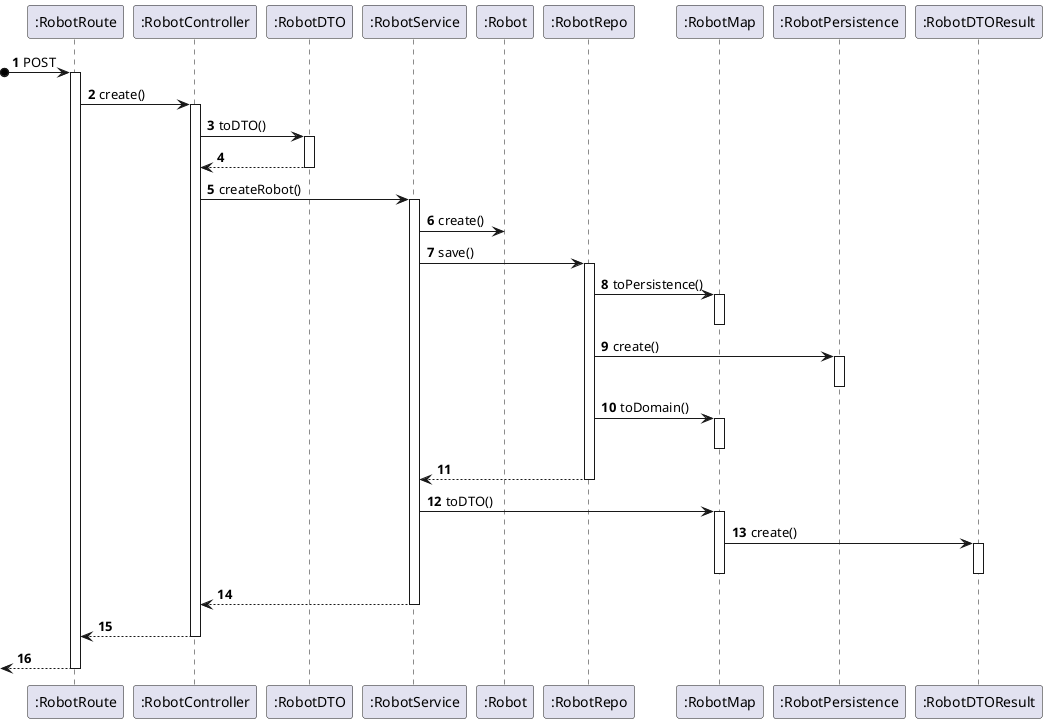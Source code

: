 @startuml

autonumber

participant ":RobotRoute" as Route
participant ":RobotController" as Controller
participant ":RobotDTO" as DTO
participant ":RobotService" as Service
participant ":Robot" as Floor
participant ":RobotRepo" as Repo
participant ":RobotMap" as Map

participant ":RobotPersistence" as Persistence
participant ":RobotDTOResult" as DTOResult

?o->Route: POST
activate Route

Route -> Controller: create()
activate Controller

Controller -> DTO: toDTO()
activate DTO

DTO --> Controller:
deactivate DTO

Controller -> Service: createRobot()
activate Service
Service -> Floor: create()

Service -> Repo: save()
activate Repo

Repo -> Map: toPersistence()
activate Map
deactivate Map

Repo -> Persistence: create()
activate Persistence
deactivate Persistence

Repo -> Map: toDomain()
activate Map
deactivate Map

Repo --> Service:
deactivate Repo

Service -> Map: toDTO()
activate Map
Map -> DTOResult: create()
activate DTOResult
deactivate DTOResult
deactivate Map

Service --> Controller:
deactivate Service

Controller --> Route:
deactivate Controller

<--Route:
deactivate Route


@enduml
